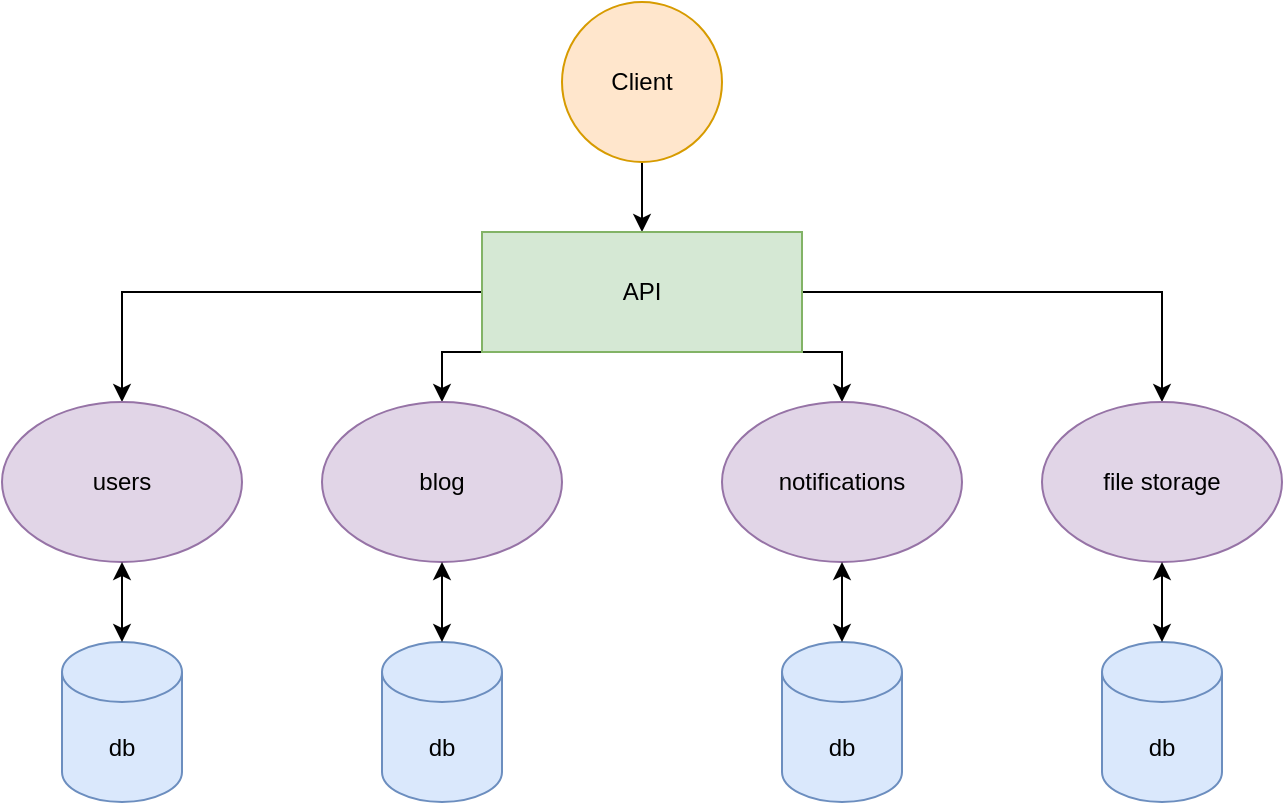<mxfile version="22.1.2" type="device">
  <diagram id="4TkD4DCGlT1kFqYrGZDR" name="Page-1">
    <mxGraphModel dx="1098" dy="868" grid="1" gridSize="10" guides="1" tooltips="1" connect="1" arrows="1" fold="1" page="1" pageScale="1" pageWidth="827" pageHeight="1169" math="0" shadow="0">
      <root>
        <mxCell id="0" />
        <mxCell id="1" parent="0" />
        <mxCell id="oRXzgMA2RfeYsCnRNZTn-48" style="edgeStyle=orthogonalEdgeStyle;rounded=0;orthogonalLoop=1;jettySize=auto;html=1;exitX=0.5;exitY=1;exitDx=0;exitDy=0;entryX=0.5;entryY=0;entryDx=0;entryDy=0;" edge="1" parent="1" source="oRXzgMA2RfeYsCnRNZTn-1" target="oRXzgMA2RfeYsCnRNZTn-2">
          <mxGeometry relative="1" as="geometry" />
        </mxCell>
        <mxCell id="oRXzgMA2RfeYsCnRNZTn-1" value="Client" style="ellipse;whiteSpace=wrap;html=1;aspect=fixed;fillColor=#ffe6cc;strokeColor=#d79b00;" vertex="1" parent="1">
          <mxGeometry x="360" y="80" width="80" height="80" as="geometry" />
        </mxCell>
        <mxCell id="oRXzgMA2RfeYsCnRNZTn-41" style="edgeStyle=orthogonalEdgeStyle;rounded=0;orthogonalLoop=1;jettySize=auto;html=1;entryX=0.5;entryY=0;entryDx=0;entryDy=0;" edge="1" parent="1" source="oRXzgMA2RfeYsCnRNZTn-2" target="oRXzgMA2RfeYsCnRNZTn-6">
          <mxGeometry relative="1" as="geometry" />
        </mxCell>
        <mxCell id="oRXzgMA2RfeYsCnRNZTn-43" style="edgeStyle=orthogonalEdgeStyle;rounded=0;orthogonalLoop=1;jettySize=auto;html=1;exitX=1;exitY=1;exitDx=0;exitDy=0;entryX=0.5;entryY=0;entryDx=0;entryDy=0;" edge="1" parent="1" source="oRXzgMA2RfeYsCnRNZTn-2" target="oRXzgMA2RfeYsCnRNZTn-5">
          <mxGeometry relative="1" as="geometry" />
        </mxCell>
        <mxCell id="oRXzgMA2RfeYsCnRNZTn-46" style="edgeStyle=orthogonalEdgeStyle;rounded=0;orthogonalLoop=1;jettySize=auto;html=1;exitX=0;exitY=1;exitDx=0;exitDy=0;entryX=0.5;entryY=0;entryDx=0;entryDy=0;" edge="1" parent="1" source="oRXzgMA2RfeYsCnRNZTn-2" target="oRXzgMA2RfeYsCnRNZTn-4">
          <mxGeometry relative="1" as="geometry" />
        </mxCell>
        <mxCell id="oRXzgMA2RfeYsCnRNZTn-47" style="edgeStyle=orthogonalEdgeStyle;rounded=0;orthogonalLoop=1;jettySize=auto;html=1;exitX=0;exitY=0.5;exitDx=0;exitDy=0;entryX=0.5;entryY=0;entryDx=0;entryDy=0;" edge="1" parent="1" source="oRXzgMA2RfeYsCnRNZTn-2" target="oRXzgMA2RfeYsCnRNZTn-3">
          <mxGeometry relative="1" as="geometry" />
        </mxCell>
        <mxCell id="oRXzgMA2RfeYsCnRNZTn-2" value="API" style="rounded=0;whiteSpace=wrap;html=1;fillColor=#d5e8d4;strokeColor=#82b366;" vertex="1" parent="1">
          <mxGeometry x="320" y="195" width="160" height="60" as="geometry" />
        </mxCell>
        <mxCell id="oRXzgMA2RfeYsCnRNZTn-3" value="users" style="ellipse;whiteSpace=wrap;html=1;fillColor=#e1d5e7;strokeColor=#9673a6;" vertex="1" parent="1">
          <mxGeometry x="80" y="280" width="120" height="80" as="geometry" />
        </mxCell>
        <mxCell id="oRXzgMA2RfeYsCnRNZTn-4" value="blog" style="ellipse;whiteSpace=wrap;html=1;fillColor=#e1d5e7;strokeColor=#9673a6;" vertex="1" parent="1">
          <mxGeometry x="240" y="280" width="120" height="80" as="geometry" />
        </mxCell>
        <mxCell id="oRXzgMA2RfeYsCnRNZTn-5" value="notifications" style="ellipse;whiteSpace=wrap;html=1;fillColor=#e1d5e7;strokeColor=#9673a6;" vertex="1" parent="1">
          <mxGeometry x="440" y="280" width="120" height="80" as="geometry" />
        </mxCell>
        <mxCell id="oRXzgMA2RfeYsCnRNZTn-6" value="file storage" style="ellipse;whiteSpace=wrap;html=1;fillColor=#e1d5e7;strokeColor=#9673a6;" vertex="1" parent="1">
          <mxGeometry x="600" y="280" width="120" height="80" as="geometry" />
        </mxCell>
        <mxCell id="oRXzgMA2RfeYsCnRNZTn-7" value="db" style="shape=cylinder3;whiteSpace=wrap;html=1;boundedLbl=1;backgroundOutline=1;size=15;fillColor=#dae8fc;strokeColor=#6c8ebf;" vertex="1" parent="1">
          <mxGeometry x="110" y="400" width="60" height="80" as="geometry" />
        </mxCell>
        <mxCell id="oRXzgMA2RfeYsCnRNZTn-8" value="db" style="shape=cylinder3;whiteSpace=wrap;html=1;boundedLbl=1;backgroundOutline=1;size=15;fillColor=#dae8fc;strokeColor=#6c8ebf;" vertex="1" parent="1">
          <mxGeometry x="270" y="400" width="60" height="80" as="geometry" />
        </mxCell>
        <mxCell id="oRXzgMA2RfeYsCnRNZTn-9" value="db" style="shape=cylinder3;whiteSpace=wrap;html=1;boundedLbl=1;backgroundOutline=1;size=15;fillColor=#dae8fc;strokeColor=#6c8ebf;" vertex="1" parent="1">
          <mxGeometry x="470" y="400" width="60" height="80" as="geometry" />
        </mxCell>
        <mxCell id="oRXzgMA2RfeYsCnRNZTn-10" value="db" style="shape=cylinder3;whiteSpace=wrap;html=1;boundedLbl=1;backgroundOutline=1;size=15;fillColor=#dae8fc;strokeColor=#6c8ebf;" vertex="1" parent="1">
          <mxGeometry x="630" y="400" width="60" height="80" as="geometry" />
        </mxCell>
        <mxCell id="oRXzgMA2RfeYsCnRNZTn-33" style="edgeStyle=orthogonalEdgeStyle;rounded=0;orthogonalLoop=1;jettySize=auto;html=1;exitX=0.5;exitY=1;exitDx=0;exitDy=0;" edge="1" parent="1" source="oRXzgMA2RfeYsCnRNZTn-3">
          <mxGeometry relative="1" as="geometry">
            <mxPoint x="140" y="360" as="targetPoint" />
          </mxGeometry>
        </mxCell>
        <mxCell id="oRXzgMA2RfeYsCnRNZTn-37" value="" style="endArrow=classic;startArrow=classic;html=1;rounded=0;entryX=0.5;entryY=1;entryDx=0;entryDy=0;exitX=0.5;exitY=0;exitDx=0;exitDy=0;exitPerimeter=0;" edge="1" parent="1" source="oRXzgMA2RfeYsCnRNZTn-7" target="oRXzgMA2RfeYsCnRNZTn-3">
          <mxGeometry width="50" height="50" relative="1" as="geometry">
            <mxPoint x="390" y="360" as="sourcePoint" />
            <mxPoint x="440" y="310" as="targetPoint" />
          </mxGeometry>
        </mxCell>
        <mxCell id="oRXzgMA2RfeYsCnRNZTn-38" value="" style="endArrow=classic;startArrow=classic;html=1;rounded=0;entryX=0.5;entryY=1;entryDx=0;entryDy=0;exitX=0.5;exitY=0;exitDx=0;exitDy=0;exitPerimeter=0;" edge="1" parent="1" source="oRXzgMA2RfeYsCnRNZTn-8" target="oRXzgMA2RfeYsCnRNZTn-4">
          <mxGeometry width="50" height="50" relative="1" as="geometry">
            <mxPoint x="390" y="360" as="sourcePoint" />
            <mxPoint x="440" y="310" as="targetPoint" />
          </mxGeometry>
        </mxCell>
        <mxCell id="oRXzgMA2RfeYsCnRNZTn-39" value="" style="endArrow=classic;startArrow=classic;html=1;rounded=0;entryX=0.5;entryY=1;entryDx=0;entryDy=0;exitX=0.5;exitY=0;exitDx=0;exitDy=0;exitPerimeter=0;" edge="1" parent="1" source="oRXzgMA2RfeYsCnRNZTn-9" target="oRXzgMA2RfeYsCnRNZTn-5">
          <mxGeometry width="50" height="50" relative="1" as="geometry">
            <mxPoint x="390" y="360" as="sourcePoint" />
            <mxPoint x="440" y="310" as="targetPoint" />
          </mxGeometry>
        </mxCell>
        <mxCell id="oRXzgMA2RfeYsCnRNZTn-40" value="" style="endArrow=classic;startArrow=classic;html=1;rounded=0;entryX=0.5;entryY=1;entryDx=0;entryDy=0;exitX=0.5;exitY=0;exitDx=0;exitDy=0;exitPerimeter=0;" edge="1" parent="1" source="oRXzgMA2RfeYsCnRNZTn-10" target="oRXzgMA2RfeYsCnRNZTn-6">
          <mxGeometry width="50" height="50" relative="1" as="geometry">
            <mxPoint x="390" y="360" as="sourcePoint" />
            <mxPoint x="440" y="310" as="targetPoint" />
          </mxGeometry>
        </mxCell>
      </root>
    </mxGraphModel>
  </diagram>
</mxfile>
